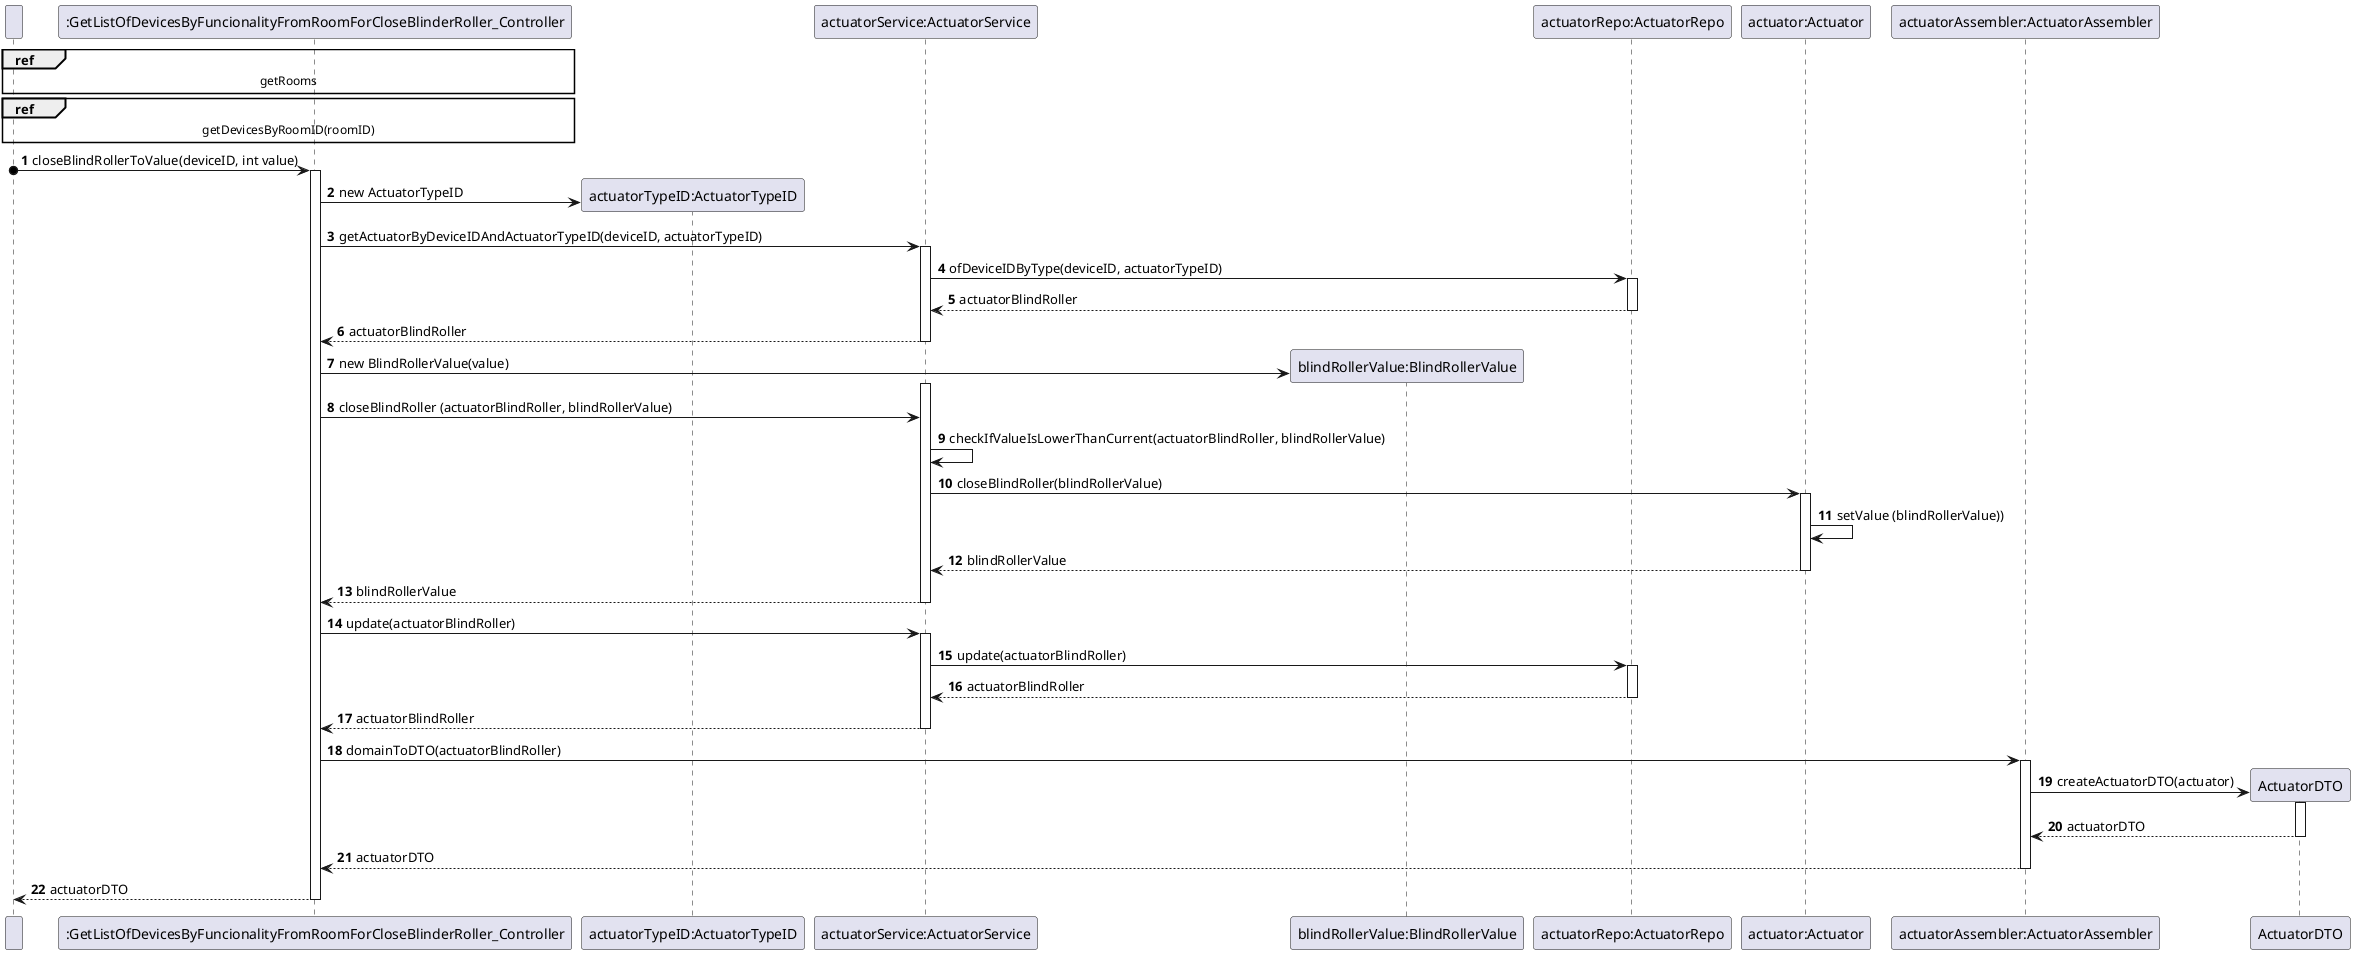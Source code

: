 @startuml
'https://plantuml.com/sequence-diagram
!pragma layout smetana
autonumber

    participant " " as User
    participant ":GetListOfDevicesByFuncionalityFromRoomForCloseBlinderRoller_Controller" as GetListOfDevicesByFuncionalityFromRoomForCloseBlindRoller_Controller
    participant "actuatorTypeID:ActuatorTypeID" as ActuatorTypeID
    participant "actuatorService:ActuatorService" as ActuatorService
    participant "blindRollerValue:BlindRollerValue" as BlindRollerValue
    participant "actuatorRepo:ActuatorRepo" as ActuatorRepo
    participant "actuator:Actuator" as Actuator
    participant "actuatorAssembler:ActuatorAssembler" as ActuatorAssembler



' Request all devices by room and functionality
    ref over User, GetListOfDevicesByFuncionalityFromRoomForCloseBlindRoller_Controller: getRooms
    ref over User, GetListOfDevicesByFuncionalityFromRoomForCloseBlindRoller_Controller: getDevicesByRoomID(roomID)
' Request to close the blind roller

User o-> GetListOfDevicesByFuncionalityFromRoomForCloseBlindRoller_Controller: closeBlindRollerToValue(deviceID, int value)
activate GetListOfDevicesByFuncionalityFromRoomForCloseBlindRoller_Controller

create ActuatorTypeID

GetListOfDevicesByFuncionalityFromRoomForCloseBlindRoller_Controller -> ActuatorTypeID: new ActuatorTypeID
GetListOfDevicesByFuncionalityFromRoomForCloseBlindRoller_Controller -> ActuatorService: getActuatorByDeviceIDAndActuatorTypeID(deviceID, actuatorTypeID)
activate ActuatorService
ActuatorService -> ActuatorRepo: ofDeviceIDByType(deviceID, actuatorTypeID)

activate ActuatorRepo
ActuatorRepo --> "ActuatorService": actuatorBlindRoller
deactivate ActuatorRepo
ActuatorService --> GetListOfDevicesByFuncionalityFromRoomForCloseBlindRoller_Controller: actuatorBlindRoller
deactivate ActuatorService
create BlindRollerValue
GetListOfDevicesByFuncionalityFromRoomForCloseBlindRoller_Controller -> BlindRollerValue: new BlindRollerValue(value)
activate ActuatorService


GetListOfDevicesByFuncionalityFromRoomForCloseBlindRoller_Controller -> ActuatorService: closeBlindRoller (actuatorBlindRoller, blindRollerValue)

ActuatorService -> ActuatorService: checkIfValueIsLowerThanCurrent(actuatorBlindRoller, blindRollerValue)

ActuatorService -> Actuator: closeBlindRoller(blindRollerValue)
activate Actuator
Actuator -> Actuator: setValue (blindRollerValue))
Actuator --> ActuatorService: blindRollerValue
deactivate Actuator

ActuatorService --> GetListOfDevicesByFuncionalityFromRoomForCloseBlindRoller_Controller: blindRollerValue
deactivate ActuatorService
GetListOfDevicesByFuncionalityFromRoomForCloseBlindRoller_Controller -> ActuatorService: update(actuatorBlindRoller)
activate ActuatorService
ActuatorService -> ActuatorRepo: update(actuatorBlindRoller)
activate ActuatorRepo
ActuatorRepo --> ActuatorService: actuatorBlindRoller
deactivate ActuatorRepo
ActuatorService --> GetListOfDevicesByFuncionalityFromRoomForCloseBlindRoller_Controller: actuatorBlindRoller

deactivate ActuatorService

GetListOfDevicesByFuncionalityFromRoomForCloseBlindRoller_Controller -> ActuatorAssembler: domainToDTO(actuatorBlindRoller)
activate ActuatorAssembler
create ActuatorDTO
ActuatorAssembler -> ActuatorDTO: createActuatorDTO(actuator)

activate ActuatorDTO
ActuatorDTO --> ActuatorAssembler: actuatorDTO
deactivate ActuatorDTO
ActuatorAssembler --> GetListOfDevicesByFuncionalityFromRoomForCloseBlindRoller_Controller: actuatorDTO
deactivate ActuatorAssembler
GetListOfDevicesByFuncionalityFromRoomForCloseBlindRoller_Controller --> User: actuatorDTO
deactivate GetListOfDevicesByFuncionalityFromRoomForCloseBlindRoller_Controller


@enduml